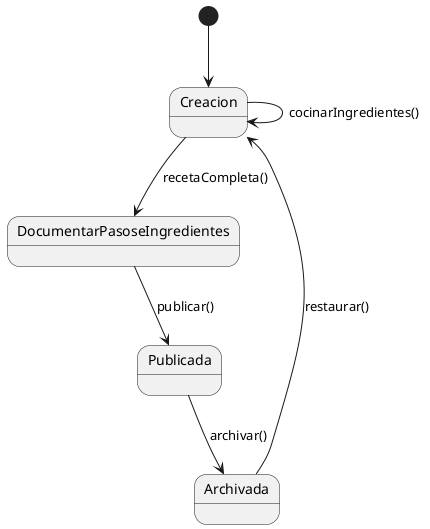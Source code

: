 @startuml
[*] --> Creacion

Creacion --> Creacion : cocinarIngredientes()
Creacion --> DocumentarPasoseIngredientes : recetaCompleta()
DocumentarPasoseIngredientes --> Publicada : publicar()
Publicada --> Archivada : archivar()
Archivada --> Creacion : restaurar() 

@enduml
